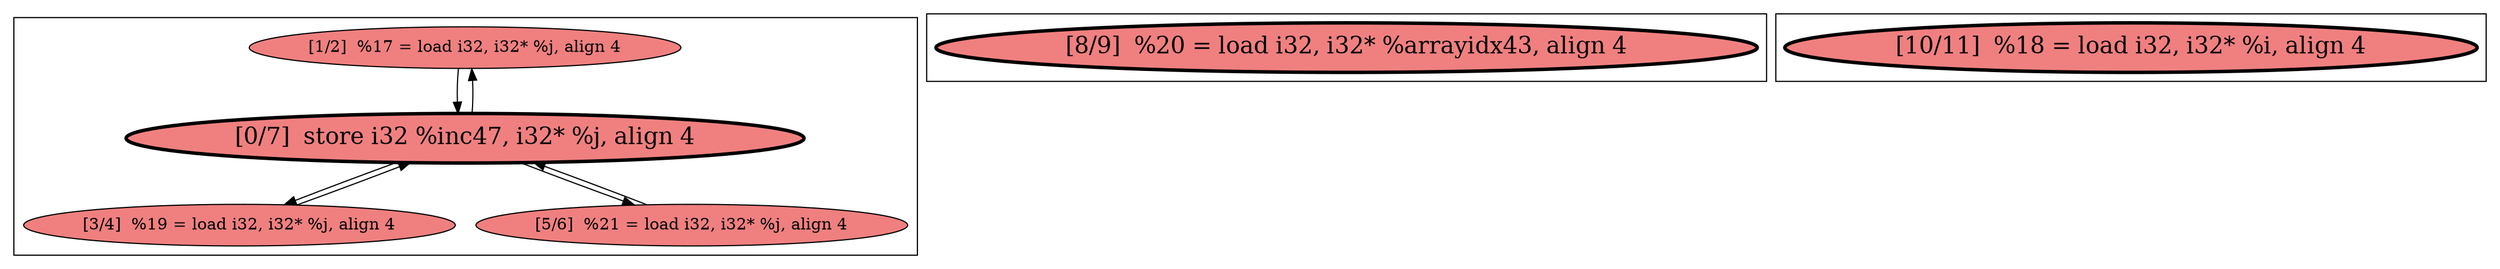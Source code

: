 
digraph G {



node731->node730 [ ]
node730->node731 [ ]
node729->node730 [ ]
node730->node729 [ ]
node728->node730 [ ]
node730->node728 [ ]


subgraph cluster2 {


node733 [penwidth=3.0,fontsize=20,fillcolor=lightcoral,label="[8/9]  %20 = load i32, i32* %arrayidx43, align 4",shape=ellipse,style=filled ]



}

subgraph cluster0 {


node731 [fillcolor=lightcoral,label="[1/2]  %17 = load i32, i32* %j, align 4",shape=ellipse,style=filled ]
node730 [penwidth=3.0,fontsize=20,fillcolor=lightcoral,label="[0/7]  store i32 %inc47, i32* %j, align 4",shape=ellipse,style=filled ]
node728 [fillcolor=lightcoral,label="[5/6]  %21 = load i32, i32* %j, align 4",shape=ellipse,style=filled ]
node729 [fillcolor=lightcoral,label="[3/4]  %19 = load i32, i32* %j, align 4",shape=ellipse,style=filled ]



}

subgraph cluster1 {


node732 [penwidth=3.0,fontsize=20,fillcolor=lightcoral,label="[10/11]  %18 = load i32, i32* %i, align 4",shape=ellipse,style=filled ]



}

}
